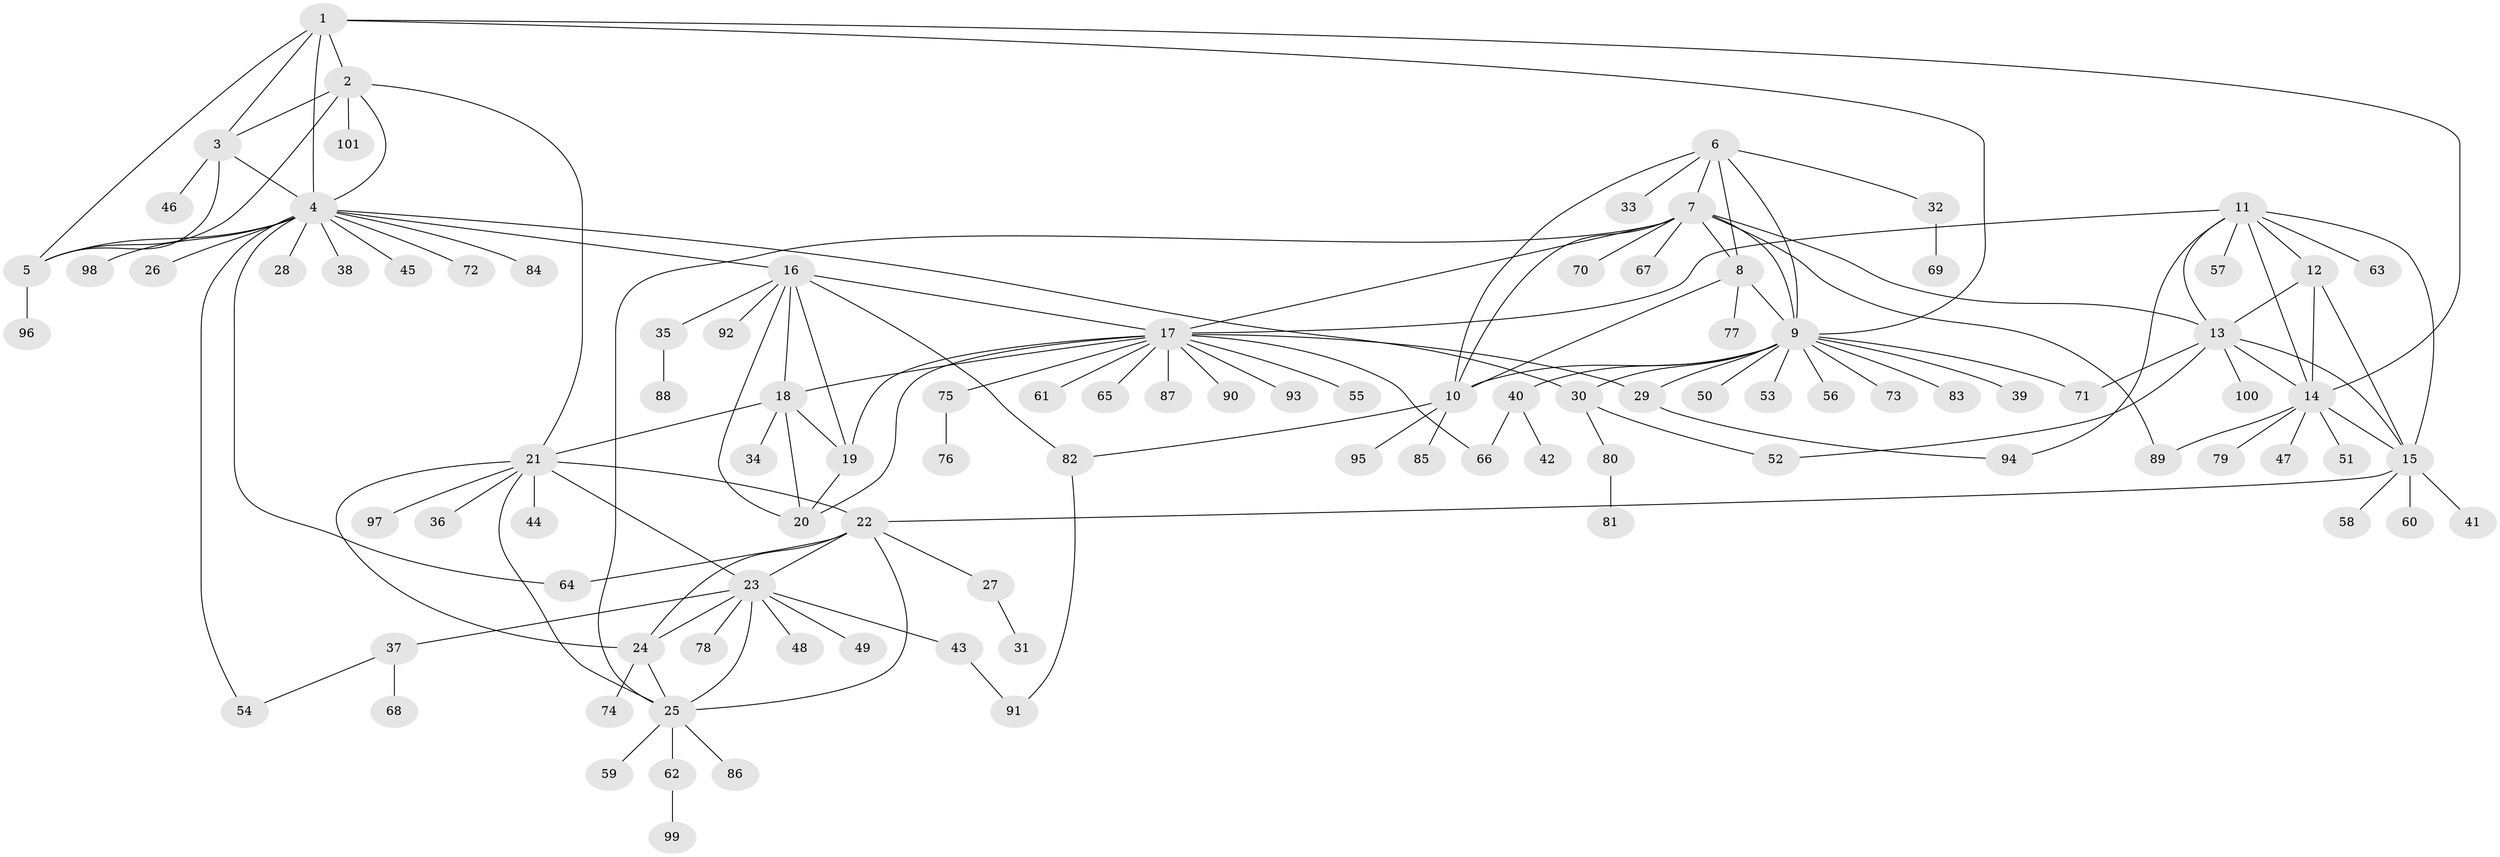 // coarse degree distribution, {5: 0.01282051282051282, 6: 0.02564102564102564, 3: 0.0641025641025641, 16: 0.01282051282051282, 4: 0.01282051282051282, 20: 0.01282051282051282, 7: 0.038461538461538464, 11: 0.02564102564102564, 2: 0.11538461538461539, 10: 0.01282051282051282, 13: 0.01282051282051282, 8: 0.01282051282051282, 1: 0.6410256410256411}
// Generated by graph-tools (version 1.1) at 2025/42/03/06/25 10:42:09]
// undirected, 101 vertices, 147 edges
graph export_dot {
graph [start="1"]
  node [color=gray90,style=filled];
  1;
  2;
  3;
  4;
  5;
  6;
  7;
  8;
  9;
  10;
  11;
  12;
  13;
  14;
  15;
  16;
  17;
  18;
  19;
  20;
  21;
  22;
  23;
  24;
  25;
  26;
  27;
  28;
  29;
  30;
  31;
  32;
  33;
  34;
  35;
  36;
  37;
  38;
  39;
  40;
  41;
  42;
  43;
  44;
  45;
  46;
  47;
  48;
  49;
  50;
  51;
  52;
  53;
  54;
  55;
  56;
  57;
  58;
  59;
  60;
  61;
  62;
  63;
  64;
  65;
  66;
  67;
  68;
  69;
  70;
  71;
  72;
  73;
  74;
  75;
  76;
  77;
  78;
  79;
  80;
  81;
  82;
  83;
  84;
  85;
  86;
  87;
  88;
  89;
  90;
  91;
  92;
  93;
  94;
  95;
  96;
  97;
  98;
  99;
  100;
  101;
  1 -- 2;
  1 -- 3;
  1 -- 4;
  1 -- 5;
  1 -- 9;
  1 -- 14;
  2 -- 3;
  2 -- 4;
  2 -- 5;
  2 -- 21;
  2 -- 101;
  3 -- 4;
  3 -- 5;
  3 -- 46;
  4 -- 5;
  4 -- 16;
  4 -- 26;
  4 -- 28;
  4 -- 30;
  4 -- 38;
  4 -- 45;
  4 -- 54;
  4 -- 64;
  4 -- 72;
  4 -- 84;
  4 -- 98;
  5 -- 96;
  6 -- 7;
  6 -- 8;
  6 -- 9;
  6 -- 10;
  6 -- 32;
  6 -- 33;
  7 -- 8;
  7 -- 9;
  7 -- 10;
  7 -- 13;
  7 -- 17;
  7 -- 25;
  7 -- 67;
  7 -- 70;
  7 -- 89;
  8 -- 9;
  8 -- 10;
  8 -- 77;
  9 -- 10;
  9 -- 29;
  9 -- 30;
  9 -- 39;
  9 -- 40;
  9 -- 50;
  9 -- 53;
  9 -- 56;
  9 -- 71;
  9 -- 73;
  9 -- 83;
  10 -- 82;
  10 -- 85;
  10 -- 95;
  11 -- 12;
  11 -- 13;
  11 -- 14;
  11 -- 15;
  11 -- 17;
  11 -- 57;
  11 -- 63;
  11 -- 94;
  12 -- 13;
  12 -- 14;
  12 -- 15;
  13 -- 14;
  13 -- 15;
  13 -- 52;
  13 -- 71;
  13 -- 100;
  14 -- 15;
  14 -- 47;
  14 -- 51;
  14 -- 79;
  14 -- 89;
  15 -- 22;
  15 -- 41;
  15 -- 58;
  15 -- 60;
  16 -- 17;
  16 -- 18;
  16 -- 19;
  16 -- 20;
  16 -- 35;
  16 -- 82;
  16 -- 92;
  17 -- 18;
  17 -- 19;
  17 -- 20;
  17 -- 29;
  17 -- 55;
  17 -- 61;
  17 -- 65;
  17 -- 66;
  17 -- 75;
  17 -- 87;
  17 -- 90;
  17 -- 93;
  18 -- 19;
  18 -- 20;
  18 -- 21;
  18 -- 34;
  19 -- 20;
  21 -- 22;
  21 -- 23;
  21 -- 24;
  21 -- 25;
  21 -- 36;
  21 -- 44;
  21 -- 97;
  22 -- 23;
  22 -- 24;
  22 -- 25;
  22 -- 27;
  22 -- 64;
  23 -- 24;
  23 -- 25;
  23 -- 37;
  23 -- 43;
  23 -- 48;
  23 -- 49;
  23 -- 78;
  24 -- 25;
  24 -- 74;
  25 -- 59;
  25 -- 62;
  25 -- 86;
  27 -- 31;
  29 -- 94;
  30 -- 52;
  30 -- 80;
  32 -- 69;
  35 -- 88;
  37 -- 54;
  37 -- 68;
  40 -- 42;
  40 -- 66;
  43 -- 91;
  62 -- 99;
  75 -- 76;
  80 -- 81;
  82 -- 91;
}
